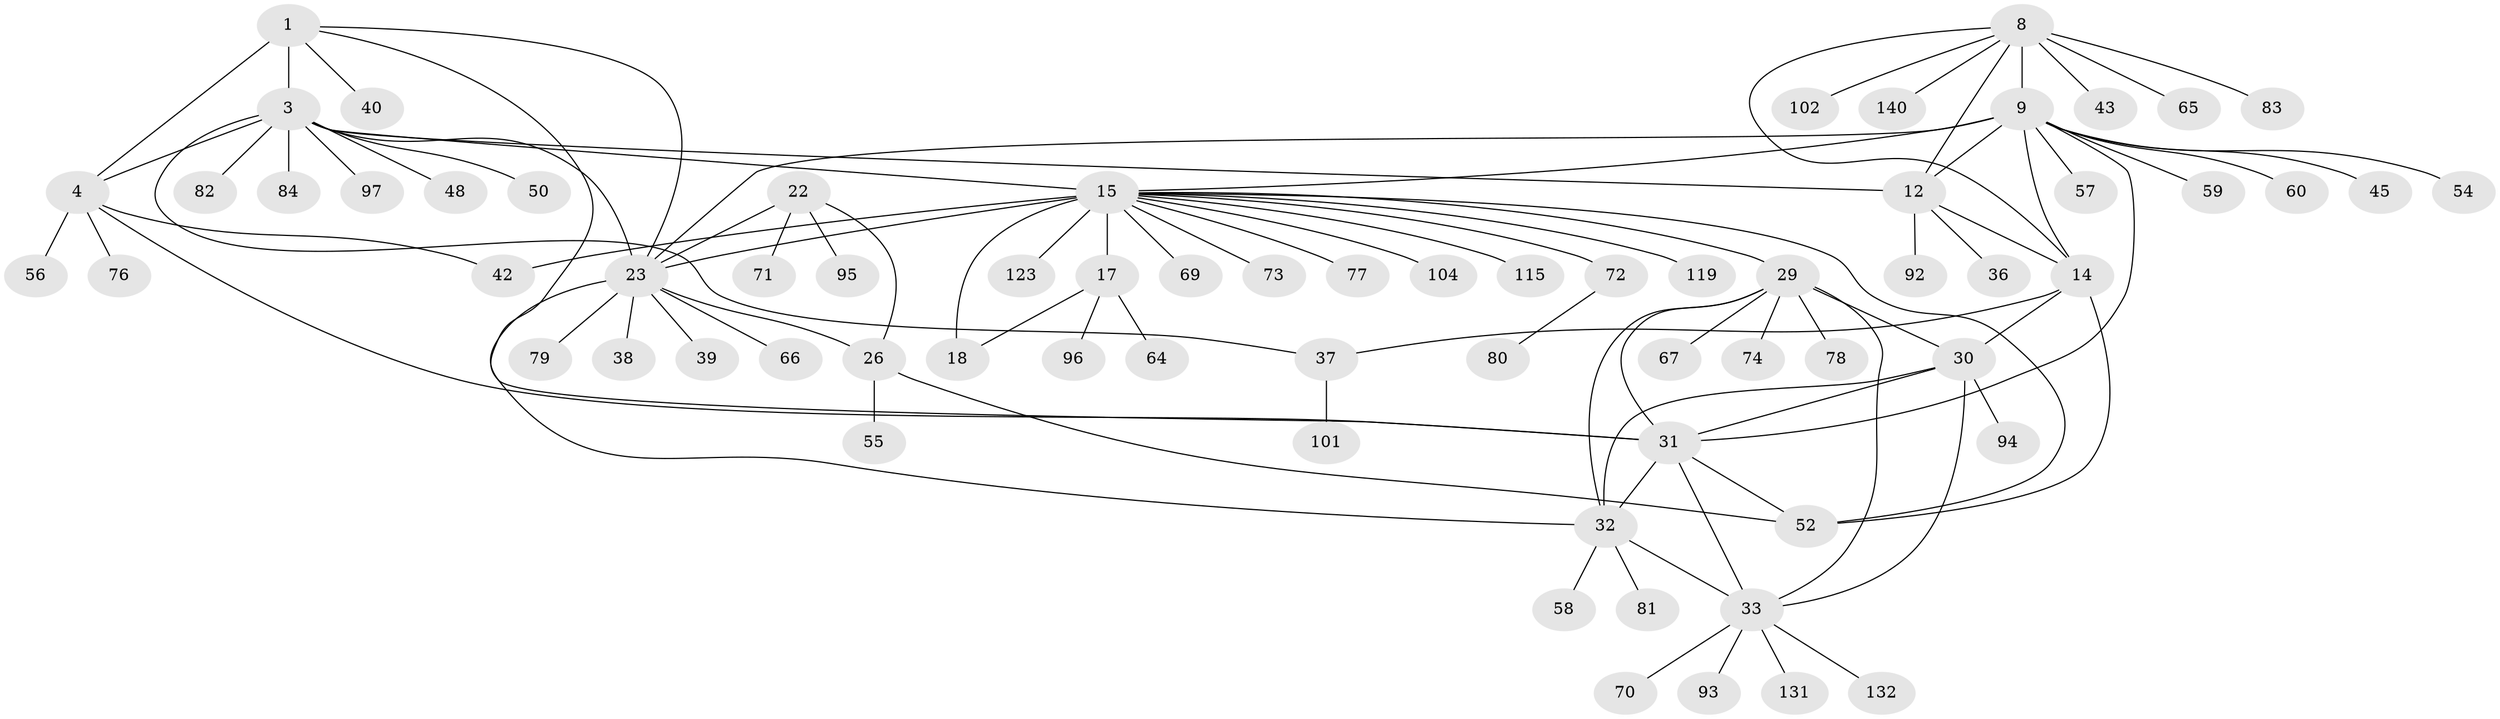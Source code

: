 // original degree distribution, {9: 0.06428571428571428, 7: 0.02857142857142857, 10: 0.07857142857142857, 14: 0.007142857142857143, 12: 0.007142857142857143, 11: 0.014285714285714285, 8: 0.03571428571428571, 13: 0.007142857142857143, 6: 0.007142857142857143, 1: 0.5857142857142857, 3: 0.04285714285714286, 2: 0.12142857142857143}
// Generated by graph-tools (version 1.1) at 2025/19/03/04/25 18:19:27]
// undirected, 70 vertices, 95 edges
graph export_dot {
graph [start="1"]
  node [color=gray90,style=filled];
  1 [super="+62+2+41"];
  3 [super="+6+88+136+130+5"];
  4;
  8 [super="+47+44"];
  9 [super="+49+10+116+126+11"];
  12;
  14 [super="+120+125"];
  15 [super="+16+19"];
  17;
  18 [super="+117+100"];
  22;
  23 [super="+27+24"];
  26;
  29 [super="+127+34"];
  30 [super="+75"];
  31 [super="+99+35"];
  32;
  33;
  36;
  37;
  38;
  39;
  40;
  42;
  43;
  45 [super="+46"];
  48;
  50;
  52 [super="+103"];
  54 [super="+113"];
  55;
  56;
  57;
  58;
  59;
  60;
  64;
  65;
  66;
  67;
  69;
  70;
  71;
  72;
  73;
  74;
  76;
  77;
  78;
  79;
  80;
  81;
  82;
  83 [super="+139"];
  84;
  92;
  93;
  94;
  95;
  96;
  97;
  101;
  102;
  104;
  115;
  119;
  123;
  131;
  132;
  140;
  1 -- 3 [weight=8];
  1 -- 4 [weight=2];
  1 -- 31;
  1 -- 40;
  1 -- 23;
  3 -- 4 [weight=4];
  3 -- 82;
  3 -- 97;
  3 -- 37;
  3 -- 12;
  3 -- 48;
  3 -- 50;
  3 -- 84;
  3 -- 23;
  3 -- 15;
  4 -- 31;
  4 -- 42;
  4 -- 56;
  4 -- 76;
  8 -- 9 [weight=4];
  8 -- 12;
  8 -- 14;
  8 -- 43;
  8 -- 83;
  8 -- 102;
  8 -- 140;
  8 -- 65;
  9 -- 12 [weight=4];
  9 -- 14 [weight=4];
  9 -- 59;
  9 -- 15 [weight=2];
  9 -- 60;
  9 -- 45;
  9 -- 54;
  9 -- 57;
  9 -- 31;
  9 -- 23;
  12 -- 14;
  12 -- 36;
  12 -- 92;
  14 -- 30;
  14 -- 52;
  14 -- 37;
  15 -- 17 [weight=5];
  15 -- 18 [weight=5];
  15 -- 72;
  15 -- 77;
  15 -- 104;
  15 -- 115;
  15 -- 119;
  15 -- 123;
  15 -- 23 [weight=2];
  15 -- 29;
  15 -- 69;
  15 -- 73;
  15 -- 42;
  15 -- 52;
  17 -- 18;
  17 -- 64;
  17 -- 96;
  22 -- 23 [weight=5];
  22 -- 26;
  22 -- 71;
  22 -- 95;
  23 -- 26 [weight=5];
  23 -- 38;
  23 -- 32;
  23 -- 66;
  23 -- 39;
  23 -- 79;
  26 -- 55;
  26 -- 52;
  29 -- 30 [weight=2];
  29 -- 31 [weight=4];
  29 -- 32 [weight=2];
  29 -- 33 [weight=2];
  29 -- 67;
  29 -- 74;
  29 -- 78;
  30 -- 31 [weight=2];
  30 -- 32;
  30 -- 33;
  30 -- 94;
  31 -- 32 [weight=2];
  31 -- 33 [weight=2];
  31 -- 52;
  32 -- 33;
  32 -- 58;
  32 -- 81;
  33 -- 70;
  33 -- 93;
  33 -- 131;
  33 -- 132;
  37 -- 101;
  72 -- 80;
}
